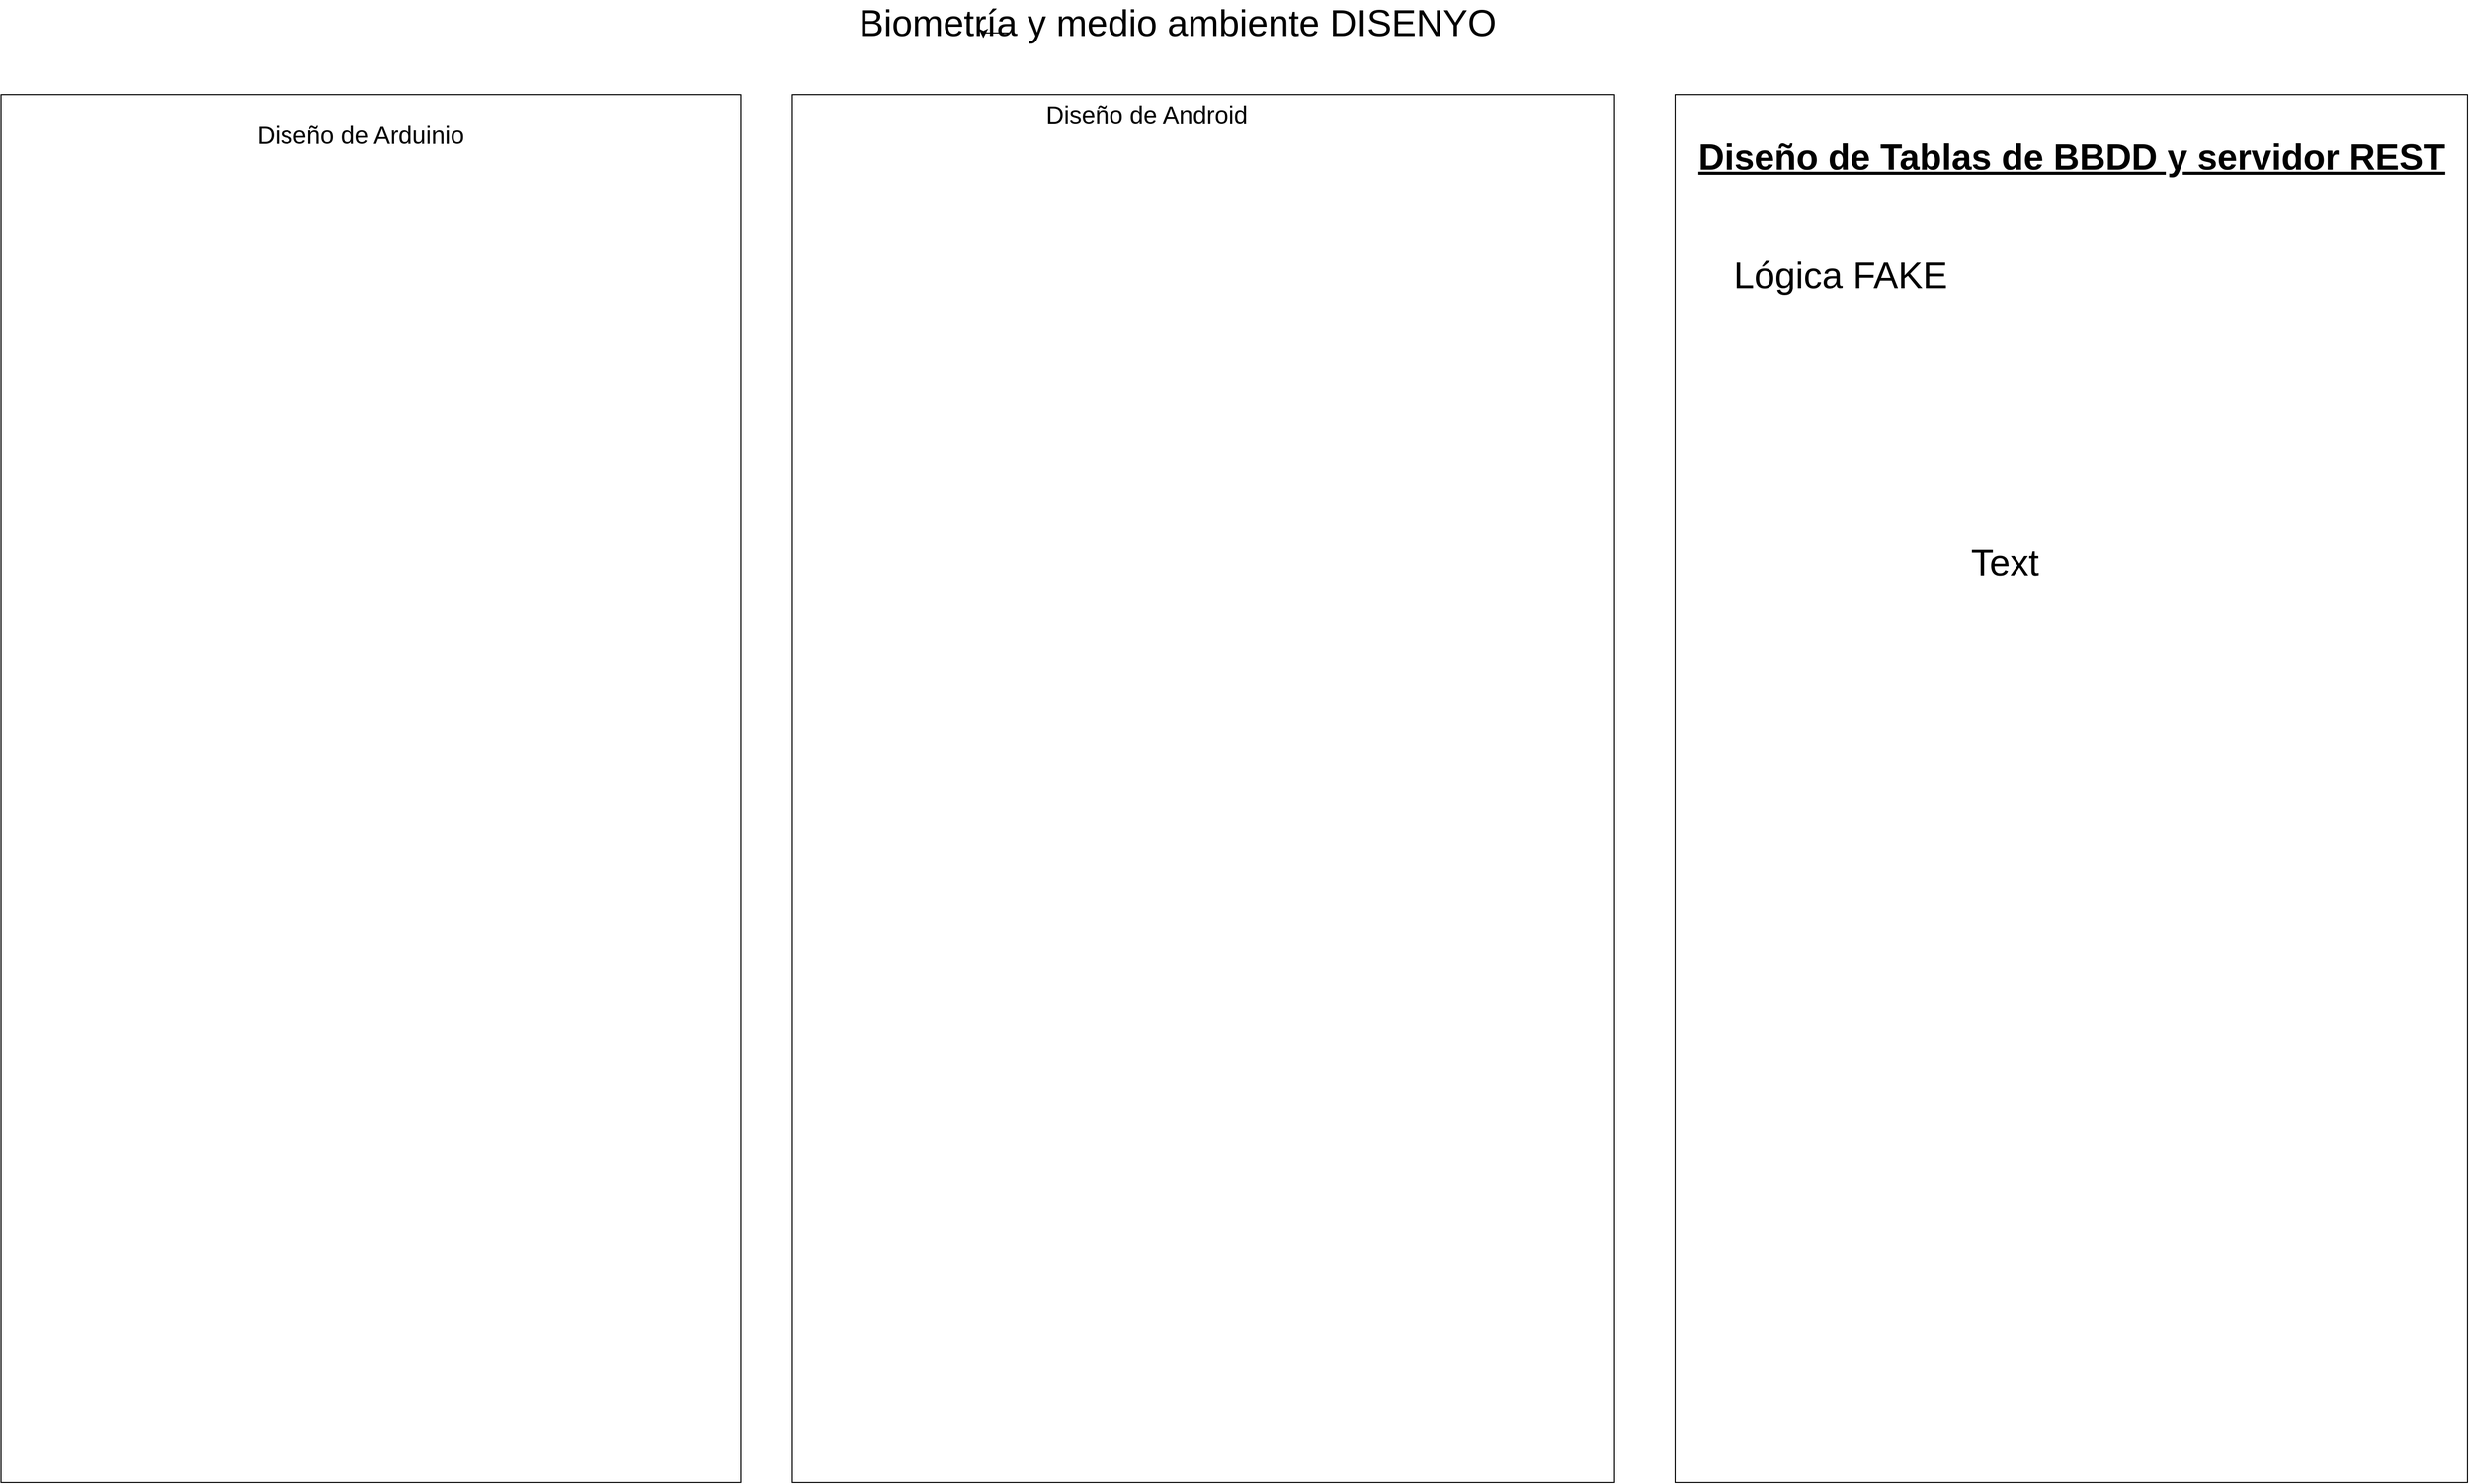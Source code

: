 <mxfile version="13.8.0" type="github">
  <diagram id="bX7mvtzpEqVoAApVilFV" name="Page-1">
    <mxGraphModel dx="1395" dy="5924" grid="1" gridSize="10" guides="1" tooltips="1" connect="1" arrows="1" fold="1" page="1" pageScale="1" pageWidth="1169" pageHeight="1654" math="0" shadow="0">
      <root>
        <mxCell id="0" />
        <mxCell id="1" parent="0" />
        <mxCell id="vamxgRtiZG5zS1sHOiIg-1" value="&lt;font style=&quot;font-size: 36px&quot;&gt;Biometría y medio ambiente DISENYO&lt;/font&gt;" style="text;html=1;strokeColor=none;fillColor=none;align=center;verticalAlign=middle;whiteSpace=wrap;rounded=0;" parent="1" vertex="1">
          <mxGeometry x="850" y="-4900" width="650" height="20" as="geometry" />
        </mxCell>
        <mxCell id="vamxgRtiZG5zS1sHOiIg-2" style="edgeStyle=orthogonalEdgeStyle;rounded=0;orthogonalLoop=1;jettySize=auto;html=1;exitX=0.25;exitY=1;exitDx=0;exitDy=0;entryX=0.209;entryY=1.25;entryDx=0;entryDy=0;entryPerimeter=0;" parent="1" source="vamxgRtiZG5zS1sHOiIg-1" target="vamxgRtiZG5zS1sHOiIg-1" edge="1">
          <mxGeometry relative="1" as="geometry" />
        </mxCell>
        <mxCell id="0Yh-uIjZzOTEhQlzrfxx-1" value="" style="whiteSpace=wrap;html=1;imageAspect=0;" parent="1" vertex="1">
          <mxGeometry x="30" y="-4820" width="720" height="1350" as="geometry" />
        </mxCell>
        <mxCell id="0Yh-uIjZzOTEhQlzrfxx-2" value="&lt;font style=&quot;font-size: 24px&quot;&gt;Diseño de Arduinio&lt;/font&gt;" style="text;html=1;strokeColor=none;fillColor=none;align=center;verticalAlign=middle;whiteSpace=wrap;rounded=0;" parent="1" vertex="1">
          <mxGeometry x="210" y="-4790" width="340" height="20" as="geometry" />
        </mxCell>
        <mxCell id="0Yh-uIjZzOTEhQlzrfxx-3" value="" style="whiteSpace=wrap;html=1;" parent="1" vertex="1">
          <mxGeometry x="800" y="-4820" width="800" height="1350" as="geometry" />
        </mxCell>
        <mxCell id="0Yh-uIjZzOTEhQlzrfxx-4" value="&lt;font style=&quot;font-size: 24px&quot;&gt;Diseño de Android&lt;/font&gt;" style="text;html=1;strokeColor=none;fillColor=none;align=center;verticalAlign=middle;whiteSpace=wrap;rounded=0;" parent="1" vertex="1">
          <mxGeometry x="950" y="-4810" width="390" height="20" as="geometry" />
        </mxCell>
        <mxCell id="0Yh-uIjZzOTEhQlzrfxx-5" value="" style="whiteSpace=wrap;html=1;" parent="1" vertex="1">
          <mxGeometry x="1659" y="-4820" width="771" height="1350" as="geometry" />
        </mxCell>
        <mxCell id="0Yh-uIjZzOTEhQlzrfxx-6" value="&lt;font style=&quot;font-size: 35px&quot;&gt;&lt;u&gt;&lt;b&gt;Diseño de Tablas de BBDD y servidor REST&lt;/b&gt;&lt;/u&gt;&lt;/font&gt;" style="text;html=1;strokeColor=none;fillColor=none;align=center;verticalAlign=middle;whiteSpace=wrap;rounded=0;" parent="1" vertex="1">
          <mxGeometry x="1679.5" y="-4810" width="730" height="100" as="geometry" />
        </mxCell>
        <mxCell id="KxvWBxQLd5Ioe-8BL5_c-2" value="&lt;font style=&quot;font-size: 36px&quot;&gt;Text&lt;/font&gt;" style="text;html=1;strokeColor=none;fillColor=none;align=center;verticalAlign=middle;whiteSpace=wrap;rounded=0;" vertex="1" parent="1">
          <mxGeometry x="1870" y="-4380" width="220" height="30" as="geometry" />
        </mxCell>
        <mxCell id="KxvWBxQLd5Ioe-8BL5_c-3" value="&lt;span style=&quot;font-size: 36px&quot;&gt;Lógica FAKE&lt;/span&gt;" style="text;html=1;strokeColor=none;fillColor=none;align=center;verticalAlign=middle;whiteSpace=wrap;rounded=0;" vertex="1" parent="1">
          <mxGeometry x="1710" y="-4660" width="220" height="30" as="geometry" />
        </mxCell>
      </root>
    </mxGraphModel>
  </diagram>
</mxfile>
